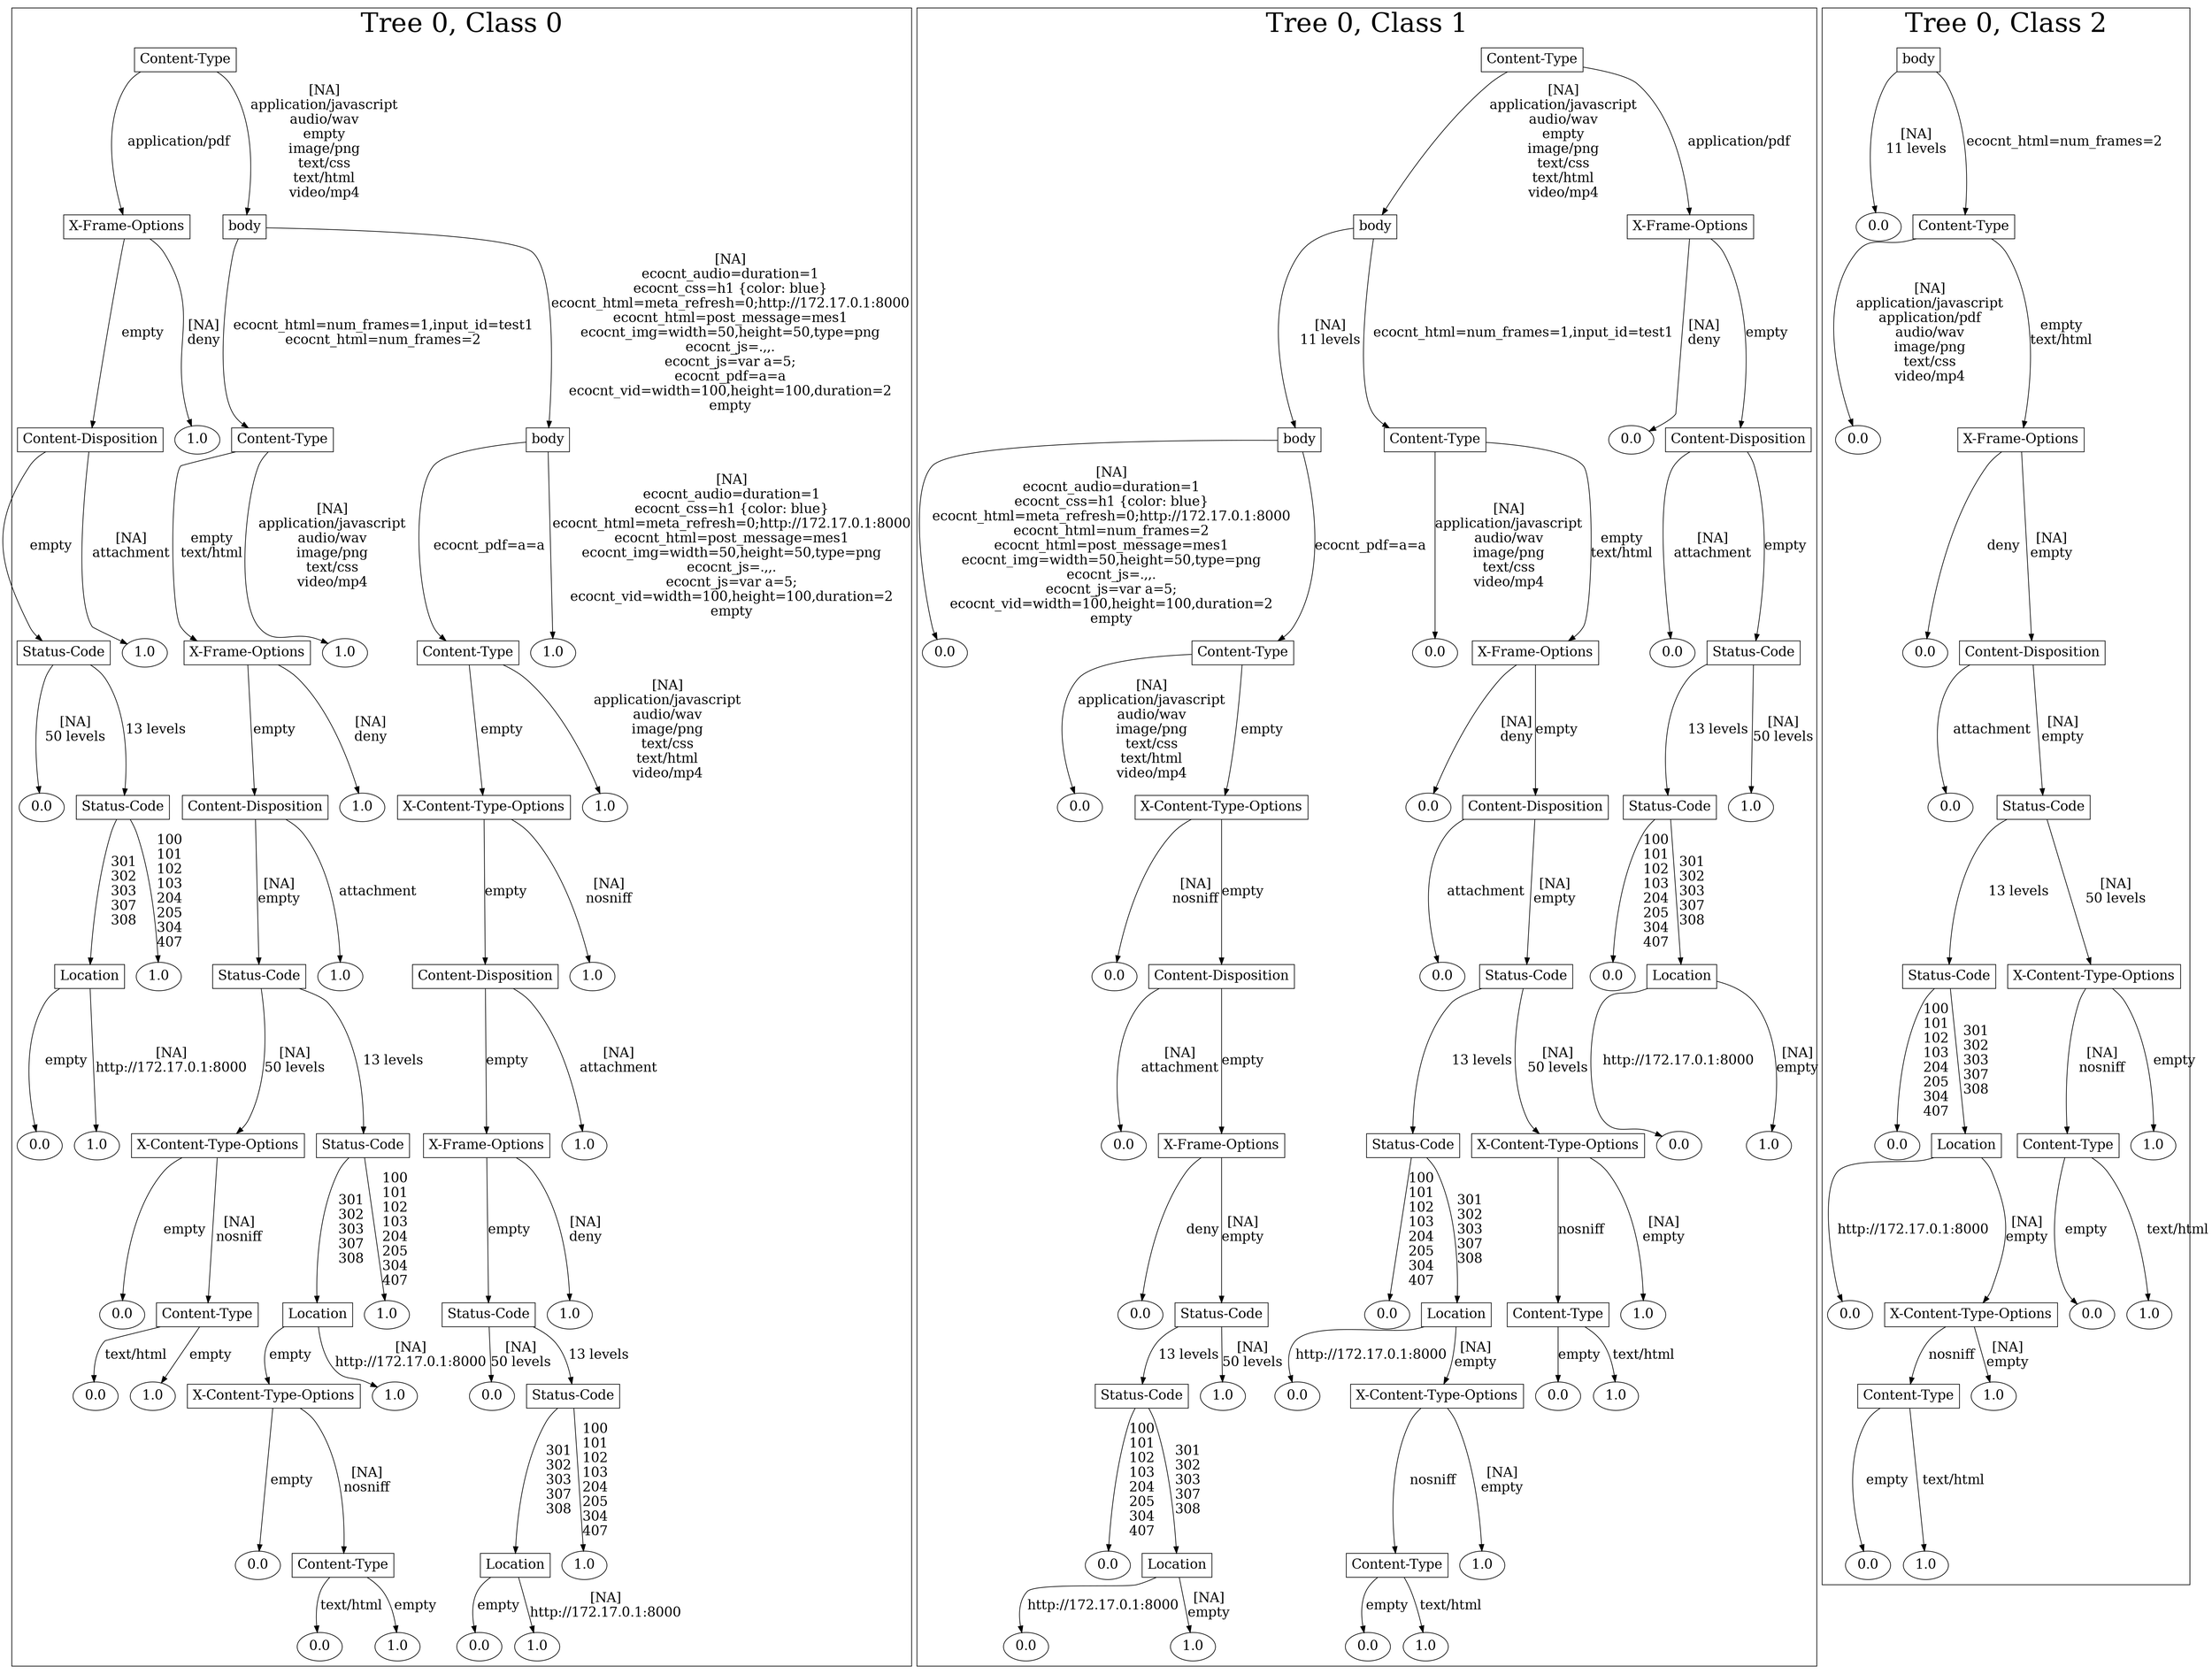 /*
Generated by:
    http://https://github.com/h2oai/h2o-3/tree/master/h2o-genmodel/src/main/java/hex/genmodel/tools/PrintMojo.java
*/

/*
On a mac:

$ brew install graphviz
$ dot -Tpng file.gv -o file.png
$ open file.png
*/

digraph G {

subgraph cluster_0 {
/* Nodes */

/* Level 0 */
{
"SG_0_Node_0" [shape=box, fontsize=20, label="Content-Type"]
}

/* Level 1 */
{
"SG_0_Node_1" [shape=box, fontsize=20, label="X-Frame-Options"]
"SG_0_Node_2" [shape=box, fontsize=20, label="body"]
}

/* Level 2 */
{
"SG_0_Node_3" [shape=box, fontsize=20, label="Content-Disposition"]
"SG_0_Node_25" [fontsize=20, label="1.0"]
"SG_0_Node_4" [shape=box, fontsize=20, label="Content-Type"]
"SG_0_Node_5" [shape=box, fontsize=20, label="body"]
}

/* Level 3 */
{
"SG_0_Node_6" [shape=box, fontsize=20, label="Status-Code"]
"SG_0_Node_26" [fontsize=20, label="1.0"]
"SG_0_Node_7" [shape=box, fontsize=20, label="X-Frame-Options"]
"SG_0_Node_27" [fontsize=20, label="1.0"]
"SG_0_Node_8" [shape=box, fontsize=20, label="Content-Type"]
"SG_0_Node_28" [fontsize=20, label="1.0"]
}

/* Level 4 */
{
"SG_0_Node_29" [fontsize=20, label="0.0"]
"SG_0_Node_9" [shape=box, fontsize=20, label="Status-Code"]
"SG_0_Node_10" [shape=box, fontsize=20, label="Content-Disposition"]
"SG_0_Node_30" [fontsize=20, label="1.0"]
"SG_0_Node_11" [shape=box, fontsize=20, label="X-Content-Type-Options"]
"SG_0_Node_31" [fontsize=20, label="1.0"]
}

/* Level 5 */
{
"SG_0_Node_12" [shape=box, fontsize=20, label="Location"]
"SG_0_Node_32" [fontsize=20, label="1.0"]
"SG_0_Node_13" [shape=box, fontsize=20, label="Status-Code"]
"SG_0_Node_33" [fontsize=20, label="1.0"]
"SG_0_Node_14" [shape=box, fontsize=20, label="Content-Disposition"]
"SG_0_Node_34" [fontsize=20, label="1.0"]
}

/* Level 6 */
{
"SG_0_Node_35" [fontsize=20, label="0.0"]
"SG_0_Node_36" [fontsize=20, label="1.0"]
"SG_0_Node_15" [shape=box, fontsize=20, label="X-Content-Type-Options"]
"SG_0_Node_16" [shape=box, fontsize=20, label="Status-Code"]
"SG_0_Node_17" [shape=box, fontsize=20, label="X-Frame-Options"]
"SG_0_Node_37" [fontsize=20, label="1.0"]
}

/* Level 7 */
{
"SG_0_Node_38" [fontsize=20, label="0.0"]
"SG_0_Node_18" [shape=box, fontsize=20, label="Content-Type"]
"SG_0_Node_19" [shape=box, fontsize=20, label="Location"]
"SG_0_Node_39" [fontsize=20, label="1.0"]
"SG_0_Node_20" [shape=box, fontsize=20, label="Status-Code"]
"SG_0_Node_40" [fontsize=20, label="1.0"]
}

/* Level 8 */
{
"SG_0_Node_41" [fontsize=20, label="0.0"]
"SG_0_Node_42" [fontsize=20, label="1.0"]
"SG_0_Node_21" [shape=box, fontsize=20, label="X-Content-Type-Options"]
"SG_0_Node_43" [fontsize=20, label="1.0"]
"SG_0_Node_44" [fontsize=20, label="0.0"]
"SG_0_Node_22" [shape=box, fontsize=20, label="Status-Code"]
}

/* Level 9 */
{
"SG_0_Node_45" [fontsize=20, label="0.0"]
"SG_0_Node_23" [shape=box, fontsize=20, label="Content-Type"]
"SG_0_Node_24" [shape=box, fontsize=20, label="Location"]
"SG_0_Node_46" [fontsize=20, label="1.0"]
}

/* Level 10 */
{
"SG_0_Node_47" [fontsize=20, label="0.0"]
"SG_0_Node_48" [fontsize=20, label="1.0"]
"SG_0_Node_49" [fontsize=20, label="0.0"]
"SG_0_Node_50" [fontsize=20, label="1.0"]
}

/* Edges */
"SG_0_Node_0" -> "SG_0_Node_1" [fontsize=20, label="application/pdf
"]
"SG_0_Node_0" -> "SG_0_Node_2" [fontsize=20, label="[NA]
application/javascript
audio/wav
empty
image/png
text/css
text/html
video/mp4
"]
"SG_0_Node_2" -> "SG_0_Node_4" [fontsize=20, label="ecocnt_html=num_frames=1,input_id=test1
ecocnt_html=num_frames=2
"]
"SG_0_Node_2" -> "SG_0_Node_5" [fontsize=20, label="[NA]
ecocnt_audio=duration=1
ecocnt_css=h1 {color: blue}
ecocnt_html=meta_refresh=0;http://172.17.0.1:8000
ecocnt_html=post_message=mes1
ecocnt_img=width=50,height=50,type=png
ecocnt_js=.,,.
ecocnt_js=var a=5;
ecocnt_pdf=a=a
ecocnt_vid=width=100,height=100,duration=2
empty
"]
"SG_0_Node_5" -> "SG_0_Node_8" [fontsize=20, label="ecocnt_pdf=a=a
"]
"SG_0_Node_5" -> "SG_0_Node_28" [fontsize=20, label="[NA]
ecocnt_audio=duration=1
ecocnt_css=h1 {color: blue}
ecocnt_html=meta_refresh=0;http://172.17.0.1:8000
ecocnt_html=post_message=mes1
ecocnt_img=width=50,height=50,type=png
ecocnt_js=.,,.
ecocnt_js=var a=5;
ecocnt_vid=width=100,height=100,duration=2
empty
"]
"SG_0_Node_8" -> "SG_0_Node_11" [fontsize=20, label="empty
"]
"SG_0_Node_8" -> "SG_0_Node_31" [fontsize=20, label="[NA]
application/javascript
audio/wav
image/png
text/css
text/html
video/mp4
"]
"SG_0_Node_11" -> "SG_0_Node_14" [fontsize=20, label="empty
"]
"SG_0_Node_11" -> "SG_0_Node_34" [fontsize=20, label="[NA]
nosniff
"]
"SG_0_Node_14" -> "SG_0_Node_17" [fontsize=20, label="empty
"]
"SG_0_Node_14" -> "SG_0_Node_37" [fontsize=20, label="[NA]
attachment
"]
"SG_0_Node_17" -> "SG_0_Node_20" [fontsize=20, label="empty
"]
"SG_0_Node_17" -> "SG_0_Node_40" [fontsize=20, label="[NA]
deny
"]
"SG_0_Node_20" -> "SG_0_Node_44" [fontsize=20, label="[NA]
50 levels
"]
"SG_0_Node_20" -> "SG_0_Node_22" [fontsize=20, label="13 levels
"]
"SG_0_Node_22" -> "SG_0_Node_24" [fontsize=20, label="301
302
303
307
308
"]
"SG_0_Node_22" -> "SG_0_Node_46" [fontsize=20, label="100
101
102
103
204
205
304
407
"]
"SG_0_Node_24" -> "SG_0_Node_49" [fontsize=20, label="empty
"]
"SG_0_Node_24" -> "SG_0_Node_50" [fontsize=20, label="[NA]
http://172.17.0.1:8000
"]
"SG_0_Node_4" -> "SG_0_Node_7" [fontsize=20, label="empty
text/html
"]
"SG_0_Node_4" -> "SG_0_Node_27" [fontsize=20, label="[NA]
application/javascript
audio/wav
image/png
text/css
video/mp4
"]
"SG_0_Node_7" -> "SG_0_Node_10" [fontsize=20, label="empty
"]
"SG_0_Node_7" -> "SG_0_Node_30" [fontsize=20, label="[NA]
deny
"]
"SG_0_Node_10" -> "SG_0_Node_13" [fontsize=20, label="[NA]
empty
"]
"SG_0_Node_10" -> "SG_0_Node_33" [fontsize=20, label="attachment
"]
"SG_0_Node_13" -> "SG_0_Node_15" [fontsize=20, label="[NA]
50 levels
"]
"SG_0_Node_13" -> "SG_0_Node_16" [fontsize=20, label="13 levels
"]
"SG_0_Node_16" -> "SG_0_Node_19" [fontsize=20, label="301
302
303
307
308
"]
"SG_0_Node_16" -> "SG_0_Node_39" [fontsize=20, label="100
101
102
103
204
205
304
407
"]
"SG_0_Node_19" -> "SG_0_Node_21" [fontsize=20, label="empty
"]
"SG_0_Node_19" -> "SG_0_Node_43" [fontsize=20, label="[NA]
http://172.17.0.1:8000
"]
"SG_0_Node_21" -> "SG_0_Node_45" [fontsize=20, label="empty
"]
"SG_0_Node_21" -> "SG_0_Node_23" [fontsize=20, label="[NA]
nosniff
"]
"SG_0_Node_23" -> "SG_0_Node_47" [fontsize=20, label="text/html
"]
"SG_0_Node_23" -> "SG_0_Node_48" [fontsize=20, label="empty
"]
"SG_0_Node_15" -> "SG_0_Node_38" [fontsize=20, label="empty
"]
"SG_0_Node_15" -> "SG_0_Node_18" [fontsize=20, label="[NA]
nosniff
"]
"SG_0_Node_18" -> "SG_0_Node_41" [fontsize=20, label="text/html
"]
"SG_0_Node_18" -> "SG_0_Node_42" [fontsize=20, label="empty
"]
"SG_0_Node_1" -> "SG_0_Node_3" [fontsize=20, label="empty
"]
"SG_0_Node_1" -> "SG_0_Node_25" [fontsize=20, label="[NA]
deny
"]
"SG_0_Node_3" -> "SG_0_Node_6" [fontsize=20, label="empty
"]
"SG_0_Node_3" -> "SG_0_Node_26" [fontsize=20, label="[NA]
attachment
"]
"SG_0_Node_6" -> "SG_0_Node_29" [fontsize=20, label="[NA]
50 levels
"]
"SG_0_Node_6" -> "SG_0_Node_9" [fontsize=20, label="13 levels
"]
"SG_0_Node_9" -> "SG_0_Node_12" [fontsize=20, label="301
302
303
307
308
"]
"SG_0_Node_9" -> "SG_0_Node_32" [fontsize=20, label="100
101
102
103
204
205
304
407
"]
"SG_0_Node_12" -> "SG_0_Node_35" [fontsize=20, label="empty
"]
"SG_0_Node_12" -> "SG_0_Node_36" [fontsize=20, label="[NA]
http://172.17.0.1:8000
"]

fontsize=40
label="Tree 0, Class 0"
}

subgraph cluster_1 {
/* Nodes */

/* Level 0 */
{
"SG_1_Node_0" [shape=box, fontsize=20, label="Content-Type"]
}

/* Level 1 */
{
"SG_1_Node_1" [shape=box, fontsize=20, label="body"]
"SG_1_Node_2" [shape=box, fontsize=20, label="X-Frame-Options"]
}

/* Level 2 */
{
"SG_1_Node_3" [shape=box, fontsize=20, label="body"]
"SG_1_Node_4" [shape=box, fontsize=20, label="Content-Type"]
"SG_1_Node_25" [fontsize=20, label="0.0"]
"SG_1_Node_5" [shape=box, fontsize=20, label="Content-Disposition"]
}

/* Level 3 */
{
"SG_1_Node_26" [fontsize=20, label="0.0"]
"SG_1_Node_6" [shape=box, fontsize=20, label="Content-Type"]
"SG_1_Node_27" [fontsize=20, label="0.0"]
"SG_1_Node_7" [shape=box, fontsize=20, label="X-Frame-Options"]
"SG_1_Node_28" [fontsize=20, label="0.0"]
"SG_1_Node_8" [shape=box, fontsize=20, label="Status-Code"]
}

/* Level 4 */
{
"SG_1_Node_29" [fontsize=20, label="0.0"]
"SG_1_Node_9" [shape=box, fontsize=20, label="X-Content-Type-Options"]
"SG_1_Node_30" [fontsize=20, label="0.0"]
"SG_1_Node_10" [shape=box, fontsize=20, label="Content-Disposition"]
"SG_1_Node_11" [shape=box, fontsize=20, label="Status-Code"]
"SG_1_Node_31" [fontsize=20, label="1.0"]
}

/* Level 5 */
{
"SG_1_Node_32" [fontsize=20, label="0.0"]
"SG_1_Node_12" [shape=box, fontsize=20, label="Content-Disposition"]
"SG_1_Node_33" [fontsize=20, label="0.0"]
"SG_1_Node_13" [shape=box, fontsize=20, label="Status-Code"]
"SG_1_Node_34" [fontsize=20, label="0.0"]
"SG_1_Node_14" [shape=box, fontsize=20, label="Location"]
}

/* Level 6 */
{
"SG_1_Node_35" [fontsize=20, label="0.0"]
"SG_1_Node_15" [shape=box, fontsize=20, label="X-Frame-Options"]
"SG_1_Node_16" [shape=box, fontsize=20, label="Status-Code"]
"SG_1_Node_17" [shape=box, fontsize=20, label="X-Content-Type-Options"]
"SG_1_Node_36" [fontsize=20, label="0.0"]
"SG_1_Node_37" [fontsize=20, label="1.0"]
}

/* Level 7 */
{
"SG_1_Node_38" [fontsize=20, label="0.0"]
"SG_1_Node_18" [shape=box, fontsize=20, label="Status-Code"]
"SG_1_Node_39" [fontsize=20, label="0.0"]
"SG_1_Node_19" [shape=box, fontsize=20, label="Location"]
"SG_1_Node_20" [shape=box, fontsize=20, label="Content-Type"]
"SG_1_Node_40" [fontsize=20, label="1.0"]
}

/* Level 8 */
{
"SG_1_Node_21" [shape=box, fontsize=20, label="Status-Code"]
"SG_1_Node_41" [fontsize=20, label="1.0"]
"SG_1_Node_42" [fontsize=20, label="0.0"]
"SG_1_Node_22" [shape=box, fontsize=20, label="X-Content-Type-Options"]
"SG_1_Node_43" [fontsize=20, label="0.0"]
"SG_1_Node_44" [fontsize=20, label="1.0"]
}

/* Level 9 */
{
"SG_1_Node_45" [fontsize=20, label="0.0"]
"SG_1_Node_23" [shape=box, fontsize=20, label="Location"]
"SG_1_Node_24" [shape=box, fontsize=20, label="Content-Type"]
"SG_1_Node_46" [fontsize=20, label="1.0"]
}

/* Level 10 */
{
"SG_1_Node_47" [fontsize=20, label="0.0"]
"SG_1_Node_48" [fontsize=20, label="1.0"]
"SG_1_Node_49" [fontsize=20, label="0.0"]
"SG_1_Node_50" [fontsize=20, label="1.0"]
}

/* Edges */
"SG_1_Node_0" -> "SG_1_Node_1" [fontsize=20, label="[NA]
application/javascript
audio/wav
empty
image/png
text/css
text/html
video/mp4
"]
"SG_1_Node_0" -> "SG_1_Node_2" [fontsize=20, label="application/pdf
"]
"SG_1_Node_2" -> "SG_1_Node_25" [fontsize=20, label="[NA]
deny
"]
"SG_1_Node_2" -> "SG_1_Node_5" [fontsize=20, label="empty
"]
"SG_1_Node_5" -> "SG_1_Node_28" [fontsize=20, label="[NA]
attachment
"]
"SG_1_Node_5" -> "SG_1_Node_8" [fontsize=20, label="empty
"]
"SG_1_Node_8" -> "SG_1_Node_11" [fontsize=20, label="13 levels
"]
"SG_1_Node_8" -> "SG_1_Node_31" [fontsize=20, label="[NA]
50 levels
"]
"SG_1_Node_11" -> "SG_1_Node_34" [fontsize=20, label="100
101
102
103
204
205
304
407
"]
"SG_1_Node_11" -> "SG_1_Node_14" [fontsize=20, label="301
302
303
307
308
"]
"SG_1_Node_14" -> "SG_1_Node_36" [fontsize=20, label="http://172.17.0.1:8000
"]
"SG_1_Node_14" -> "SG_1_Node_37" [fontsize=20, label="[NA]
empty
"]
"SG_1_Node_1" -> "SG_1_Node_3" [fontsize=20, label="[NA]
11 levels
"]
"SG_1_Node_1" -> "SG_1_Node_4" [fontsize=20, label="ecocnt_html=num_frames=1,input_id=test1
"]
"SG_1_Node_4" -> "SG_1_Node_27" [fontsize=20, label="[NA]
application/javascript
audio/wav
image/png
text/css
video/mp4
"]
"SG_1_Node_4" -> "SG_1_Node_7" [fontsize=20, label="empty
text/html
"]
"SG_1_Node_7" -> "SG_1_Node_30" [fontsize=20, label="[NA]
deny
"]
"SG_1_Node_7" -> "SG_1_Node_10" [fontsize=20, label="empty
"]
"SG_1_Node_10" -> "SG_1_Node_33" [fontsize=20, label="attachment
"]
"SG_1_Node_10" -> "SG_1_Node_13" [fontsize=20, label="[NA]
empty
"]
"SG_1_Node_13" -> "SG_1_Node_16" [fontsize=20, label="13 levels
"]
"SG_1_Node_13" -> "SG_1_Node_17" [fontsize=20, label="[NA]
50 levels
"]
"SG_1_Node_17" -> "SG_1_Node_20" [fontsize=20, label="nosniff
"]
"SG_1_Node_17" -> "SG_1_Node_40" [fontsize=20, label="[NA]
empty
"]
"SG_1_Node_20" -> "SG_1_Node_43" [fontsize=20, label="empty
"]
"SG_1_Node_20" -> "SG_1_Node_44" [fontsize=20, label="text/html
"]
"SG_1_Node_16" -> "SG_1_Node_39" [fontsize=20, label="100
101
102
103
204
205
304
407
"]
"SG_1_Node_16" -> "SG_1_Node_19" [fontsize=20, label="301
302
303
307
308
"]
"SG_1_Node_19" -> "SG_1_Node_42" [fontsize=20, label="http://172.17.0.1:8000
"]
"SG_1_Node_19" -> "SG_1_Node_22" [fontsize=20, label="[NA]
empty
"]
"SG_1_Node_22" -> "SG_1_Node_24" [fontsize=20, label="nosniff
"]
"SG_1_Node_22" -> "SG_1_Node_46" [fontsize=20, label="[NA]
empty
"]
"SG_1_Node_24" -> "SG_1_Node_49" [fontsize=20, label="empty
"]
"SG_1_Node_24" -> "SG_1_Node_50" [fontsize=20, label="text/html
"]
"SG_1_Node_3" -> "SG_1_Node_26" [fontsize=20, label="[NA]
ecocnt_audio=duration=1
ecocnt_css=h1 {color: blue}
ecocnt_html=meta_refresh=0;http://172.17.0.1:8000
ecocnt_html=num_frames=2
ecocnt_html=post_message=mes1
ecocnt_img=width=50,height=50,type=png
ecocnt_js=.,,.
ecocnt_js=var a=5;
ecocnt_vid=width=100,height=100,duration=2
empty
"]
"SG_1_Node_3" -> "SG_1_Node_6" [fontsize=20, label="ecocnt_pdf=a=a
"]
"SG_1_Node_6" -> "SG_1_Node_29" [fontsize=20, label="[NA]
application/javascript
audio/wav
image/png
text/css
text/html
video/mp4
"]
"SG_1_Node_6" -> "SG_1_Node_9" [fontsize=20, label="empty
"]
"SG_1_Node_9" -> "SG_1_Node_32" [fontsize=20, label="[NA]
nosniff
"]
"SG_1_Node_9" -> "SG_1_Node_12" [fontsize=20, label="empty
"]
"SG_1_Node_12" -> "SG_1_Node_35" [fontsize=20, label="[NA]
attachment
"]
"SG_1_Node_12" -> "SG_1_Node_15" [fontsize=20, label="empty
"]
"SG_1_Node_15" -> "SG_1_Node_38" [fontsize=20, label="deny
"]
"SG_1_Node_15" -> "SG_1_Node_18" [fontsize=20, label="[NA]
empty
"]
"SG_1_Node_18" -> "SG_1_Node_21" [fontsize=20, label="13 levels
"]
"SG_1_Node_18" -> "SG_1_Node_41" [fontsize=20, label="[NA]
50 levels
"]
"SG_1_Node_21" -> "SG_1_Node_45" [fontsize=20, label="100
101
102
103
204
205
304
407
"]
"SG_1_Node_21" -> "SG_1_Node_23" [fontsize=20, label="301
302
303
307
308
"]
"SG_1_Node_23" -> "SG_1_Node_47" [fontsize=20, label="http://172.17.0.1:8000
"]
"SG_1_Node_23" -> "SG_1_Node_48" [fontsize=20, label="[NA]
empty
"]

fontsize=40
label="Tree 0, Class 1"
}

subgraph cluster_2 {
/* Nodes */

/* Level 0 */
{
"SG_2_Node_0" [shape=box, fontsize=20, label="body"]
}

/* Level 1 */
{
"SG_2_Node_11" [fontsize=20, label="0.0"]
"SG_2_Node_1" [shape=box, fontsize=20, label="Content-Type"]
}

/* Level 2 */
{
"SG_2_Node_12" [fontsize=20, label="0.0"]
"SG_2_Node_2" [shape=box, fontsize=20, label="X-Frame-Options"]
}

/* Level 3 */
{
"SG_2_Node_13" [fontsize=20, label="0.0"]
"SG_2_Node_3" [shape=box, fontsize=20, label="Content-Disposition"]
}

/* Level 4 */
{
"SG_2_Node_14" [fontsize=20, label="0.0"]
"SG_2_Node_4" [shape=box, fontsize=20, label="Status-Code"]
}

/* Level 5 */
{
"SG_2_Node_5" [shape=box, fontsize=20, label="Status-Code"]
"SG_2_Node_6" [shape=box, fontsize=20, label="X-Content-Type-Options"]
}

/* Level 6 */
{
"SG_2_Node_15" [fontsize=20, label="0.0"]
"SG_2_Node_7" [shape=box, fontsize=20, label="Location"]
"SG_2_Node_8" [shape=box, fontsize=20, label="Content-Type"]
"SG_2_Node_16" [fontsize=20, label="1.0"]
}

/* Level 7 */
{
"SG_2_Node_17" [fontsize=20, label="0.0"]
"SG_2_Node_9" [shape=box, fontsize=20, label="X-Content-Type-Options"]
"SG_2_Node_18" [fontsize=20, label="0.0"]
"SG_2_Node_19" [fontsize=20, label="1.0"]
}

/* Level 8 */
{
"SG_2_Node_10" [shape=box, fontsize=20, label="Content-Type"]
"SG_2_Node_20" [fontsize=20, label="1.0"]
}

/* Level 9 */
{
"SG_2_Node_21" [fontsize=20, label="0.0"]
"SG_2_Node_22" [fontsize=20, label="1.0"]
}

/* Edges */
"SG_2_Node_0" -> "SG_2_Node_11" [fontsize=20, label="[NA]
11 levels
"]
"SG_2_Node_0" -> "SG_2_Node_1" [fontsize=20, label="ecocnt_html=num_frames=2
"]
"SG_2_Node_1" -> "SG_2_Node_12" [fontsize=20, label="[NA]
application/javascript
application/pdf
audio/wav
image/png
text/css
video/mp4
"]
"SG_2_Node_1" -> "SG_2_Node_2" [fontsize=20, label="empty
text/html
"]
"SG_2_Node_2" -> "SG_2_Node_13" [fontsize=20, label="deny
"]
"SG_2_Node_2" -> "SG_2_Node_3" [fontsize=20, label="[NA]
empty
"]
"SG_2_Node_3" -> "SG_2_Node_14" [fontsize=20, label="attachment
"]
"SG_2_Node_3" -> "SG_2_Node_4" [fontsize=20, label="[NA]
empty
"]
"SG_2_Node_4" -> "SG_2_Node_5" [fontsize=20, label="13 levels
"]
"SG_2_Node_4" -> "SG_2_Node_6" [fontsize=20, label="[NA]
50 levels
"]
"SG_2_Node_6" -> "SG_2_Node_8" [fontsize=20, label="[NA]
nosniff
"]
"SG_2_Node_6" -> "SG_2_Node_16" [fontsize=20, label="empty
"]
"SG_2_Node_8" -> "SG_2_Node_18" [fontsize=20, label="empty
"]
"SG_2_Node_8" -> "SG_2_Node_19" [fontsize=20, label="text/html
"]
"SG_2_Node_5" -> "SG_2_Node_15" [fontsize=20, label="100
101
102
103
204
205
304
407
"]
"SG_2_Node_5" -> "SG_2_Node_7" [fontsize=20, label="301
302
303
307
308
"]
"SG_2_Node_7" -> "SG_2_Node_17" [fontsize=20, label="http://172.17.0.1:8000
"]
"SG_2_Node_7" -> "SG_2_Node_9" [fontsize=20, label="[NA]
empty
"]
"SG_2_Node_9" -> "SG_2_Node_10" [fontsize=20, label="nosniff
"]
"SG_2_Node_9" -> "SG_2_Node_20" [fontsize=20, label="[NA]
empty
"]
"SG_2_Node_10" -> "SG_2_Node_21" [fontsize=20, label="empty
"]
"SG_2_Node_10" -> "SG_2_Node_22" [fontsize=20, label="text/html
"]

fontsize=40
label="Tree 0, Class 2"
}

}

